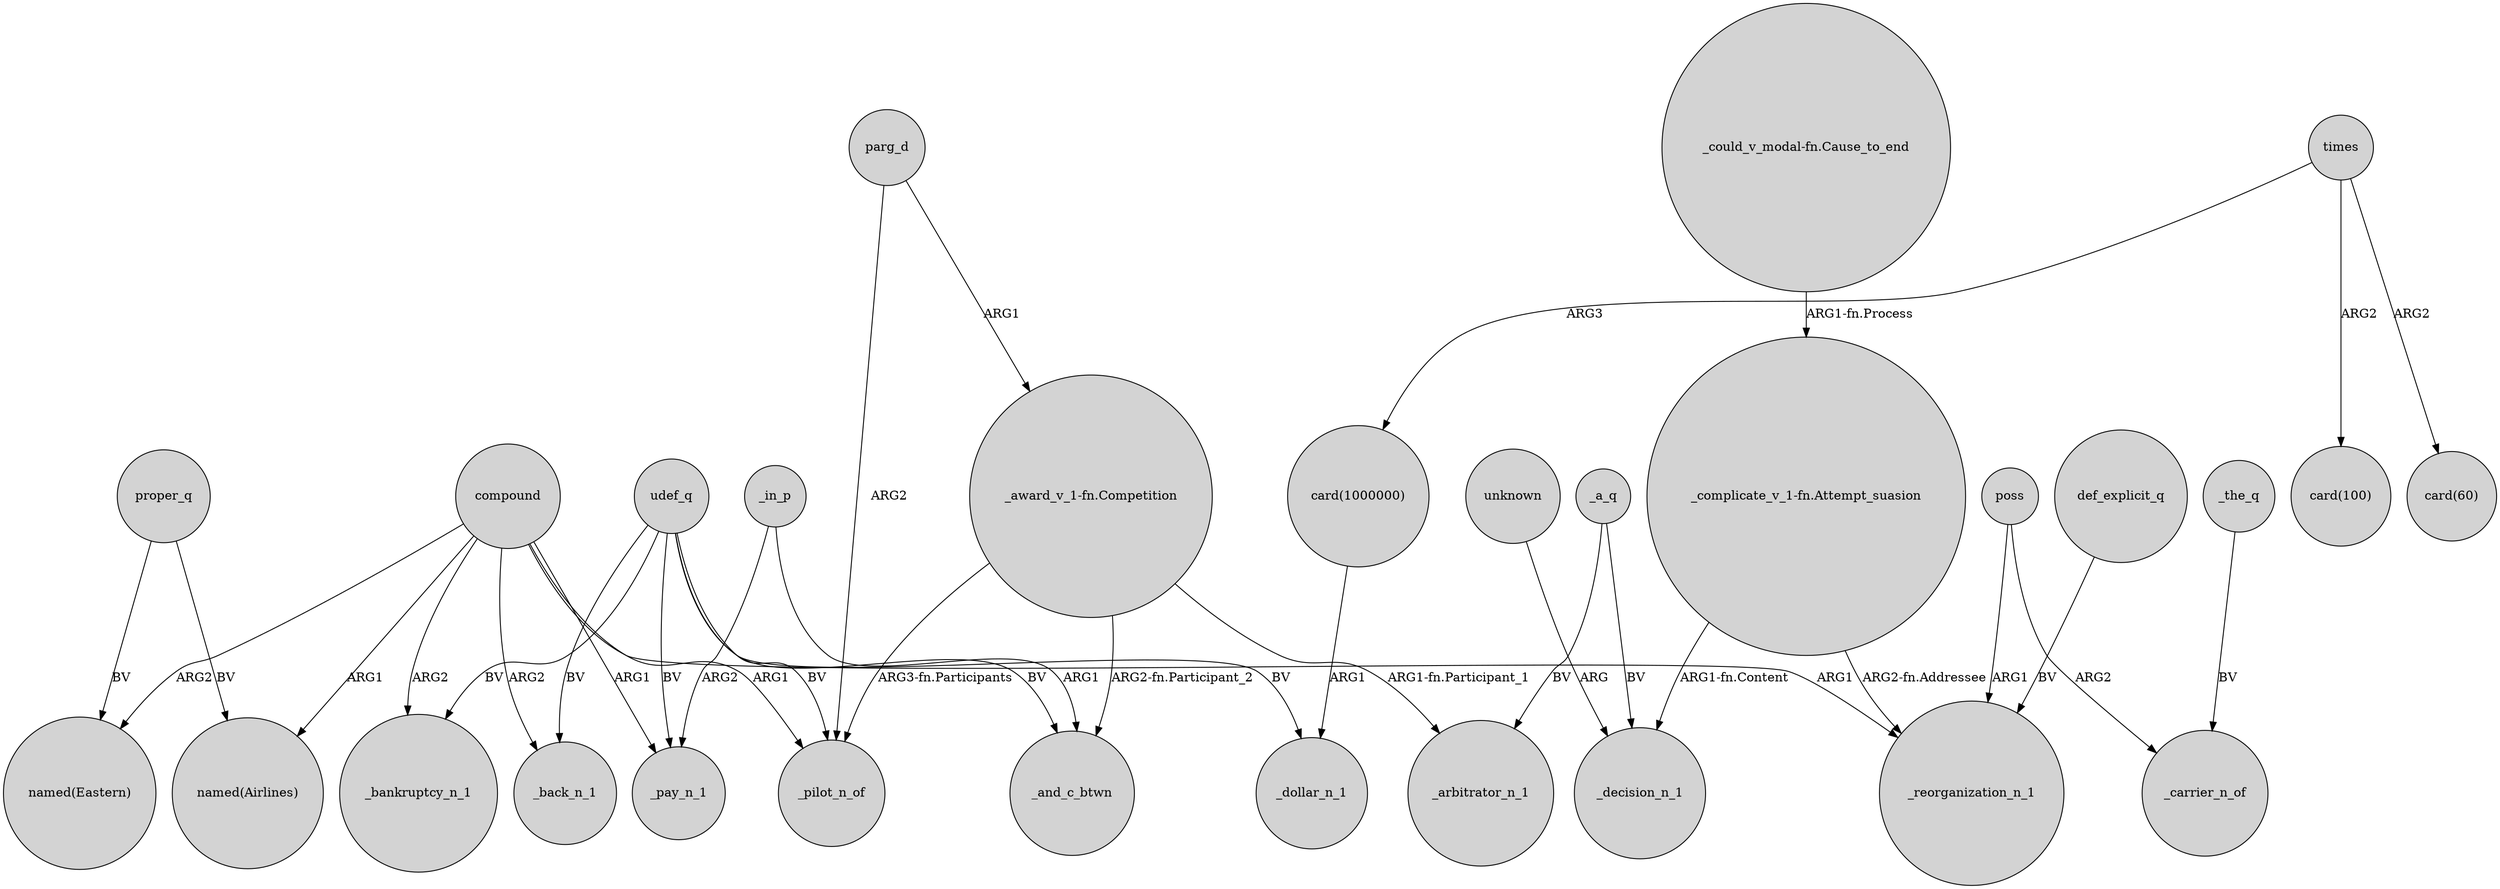 digraph {
	node [shape=circle style=filled]
	udef_q -> _pay_n_1 [label=BV]
	proper_q -> "named(Eastern)" [label=BV]
	compound -> "named(Airlines)" [label=ARG1]
	compound -> _pilot_n_of [label=ARG1]
	udef_q -> _and_c_btwn [label=BV]
	def_explicit_q -> _reorganization_n_1 [label=BV]
	_a_q -> _arbitrator_n_1 [label=BV]
	poss -> _carrier_n_of [label=ARG2]
	times -> "card(1000000)" [label=ARG3]
	parg_d -> _pilot_n_of [label=ARG2]
	compound -> "named(Eastern)" [label=ARG2]
	"_award_v_1-fn.Competition" -> _and_c_btwn [label="ARG2-fn.Participant_2"]
	compound -> _bankruptcy_n_1 [label=ARG2]
	times -> "card(100)" [label=ARG2]
	proper_q -> "named(Airlines)" [label=BV]
	poss -> _reorganization_n_1 [label=ARG1]
	compound -> _back_n_1 [label=ARG2]
	compound -> _reorganization_n_1 [label=ARG1]
	parg_d -> "_award_v_1-fn.Competition" [label=ARG1]
	udef_q -> _pilot_n_of [label=BV]
	udef_q -> _back_n_1 [label=BV]
	"_award_v_1-fn.Competition" -> _arbitrator_n_1 [label="ARG1-fn.Participant_1"]
	_in_p -> _pay_n_1 [label=ARG2]
	_in_p -> _and_c_btwn [label=ARG1]
	"_could_v_modal-fn.Cause_to_end" -> "_complicate_v_1-fn.Attempt_suasion" [label="ARG1-fn.Process"]
	compound -> _pay_n_1 [label=ARG1]
	udef_q -> _dollar_n_1 [label=BV]
	_the_q -> _carrier_n_of [label=BV]
	"card(1000000)" -> _dollar_n_1 [label=ARG1]
	"_complicate_v_1-fn.Attempt_suasion" -> _decision_n_1 [label="ARG1-fn.Content"]
	udef_q -> _bankruptcy_n_1 [label=BV]
	times -> "card(60)" [label=ARG2]
	_a_q -> _decision_n_1 [label=BV]
	unknown -> _decision_n_1 [label=ARG]
	"_award_v_1-fn.Competition" -> _pilot_n_of [label="ARG3-fn.Participants"]
	"_complicate_v_1-fn.Attempt_suasion" -> _reorganization_n_1 [label="ARG2-fn.Addressee"]
}
